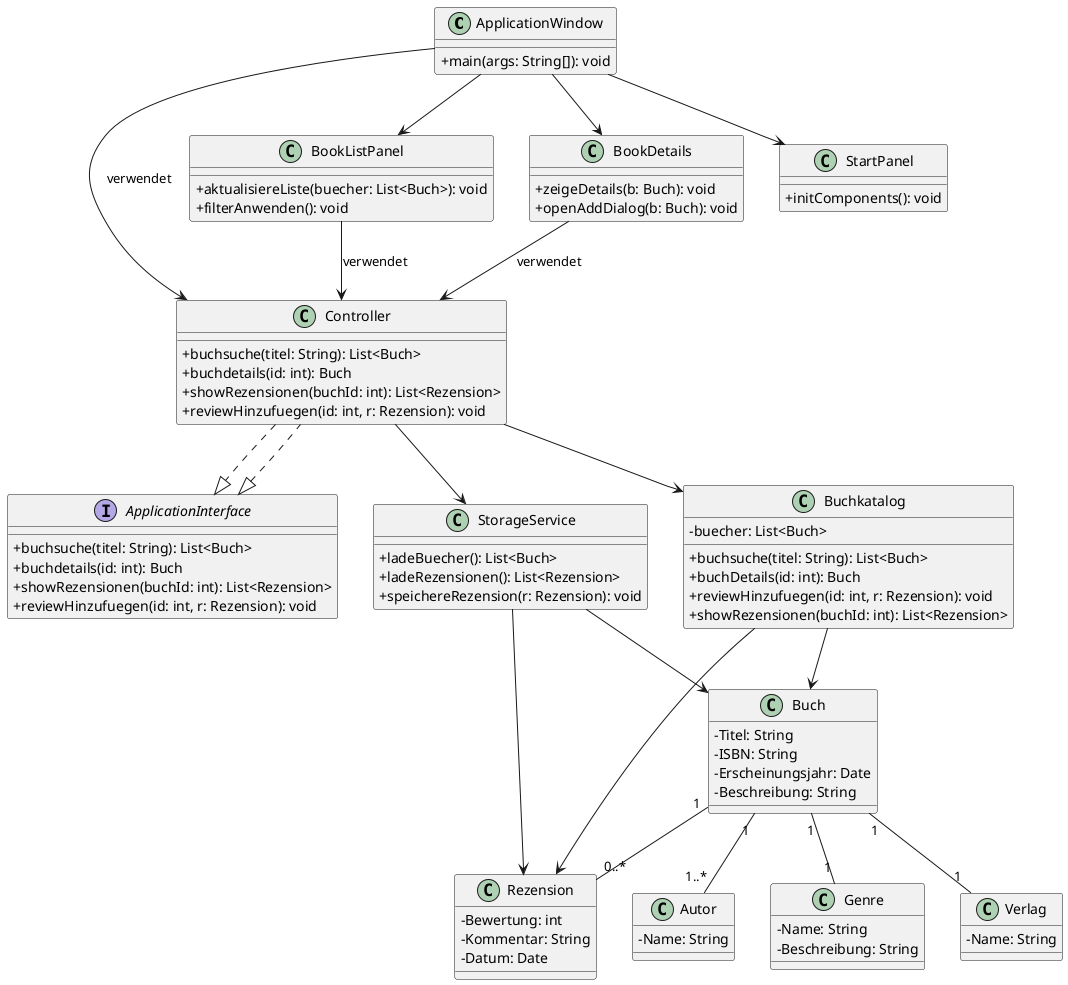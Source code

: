 @startuml Klassendiagramm
skinparam classAttributeIconSize 0
class ApplicationWindow {
  +main(args: String[]): void
}

class BookListPanel {
  +aktualisiereListe(buecher: List<Buch>): void
  +filterAnwenden(): void
}

class BookDetails {
  +zeigeDetails(b: Buch): void
  +openAddDialog(b: Buch): void
}

class StartPanel {
  +initComponents(): void
}

ApplicationWindow --> BookListPanel
ApplicationWindow --> BookDetails
ApplicationWindow --> StartPanel
ApplicationWindow --> Controller : verwendet
BookListPanel --> Controller : verwendet
BookDetails --> Controller : verwendet

Controller ..|> ApplicationInterface

interface ApplicationInterface {
  +buchsuche(titel: String): List<Buch>
  +buchdetails(id: int): Buch
  +showRezensionen(buchId: int): List<Rezension>
  +reviewHinzufuegen(id: int, r: Rezension): void
}

class Controller implements ApplicationInterface {
  +buchsuche(titel: String): List<Buch>
  +buchdetails(id: int): Buch
  +showRezensionen(buchId: int): List<Rezension>
  +reviewHinzufuegen(id: int, r: Rezension): void
}

class Buchkatalog {
  - buecher: List<Buch>
  + buchsuche(titel: String): List<Buch>
  + buchDetails(id: int): Buch
  + reviewHinzufuegen(id: int, r: Rezension): void
  + showRezensionen(buchId: int): List<Rezension>
}

class StorageService {
  + ladeBuecher(): List<Buch>
  + ladeRezensionen(): List<Rezension>
  + speichereRezension(r: Rezension): void
}

class Buch {
  - Titel: String
  - ISBN: String
  - Erscheinungsjahr: Date
  - Beschreibung: String
}

class Autor {
  - Name: String
}

class Genre {
  - Name: String
  - Beschreibung: String
}


class Verlag {
  - Name: String
}

class Rezension {
  - Bewertung: int
  - Kommentar: String
  - Datum: Date
}

' Beziehungen
Buch "1" -- "1..*" Autor
Buch "1" -- "1" Genre
Buch "1" -- "1" Verlag
Buch "1" -- "0..*" Rezension

Controller --> Buchkatalog
Controller --> StorageService
StorageService --> Buch
StorageService --> Rezension
Buchkatalog --> Buch
Buchkatalog --> Rezension
@enduml